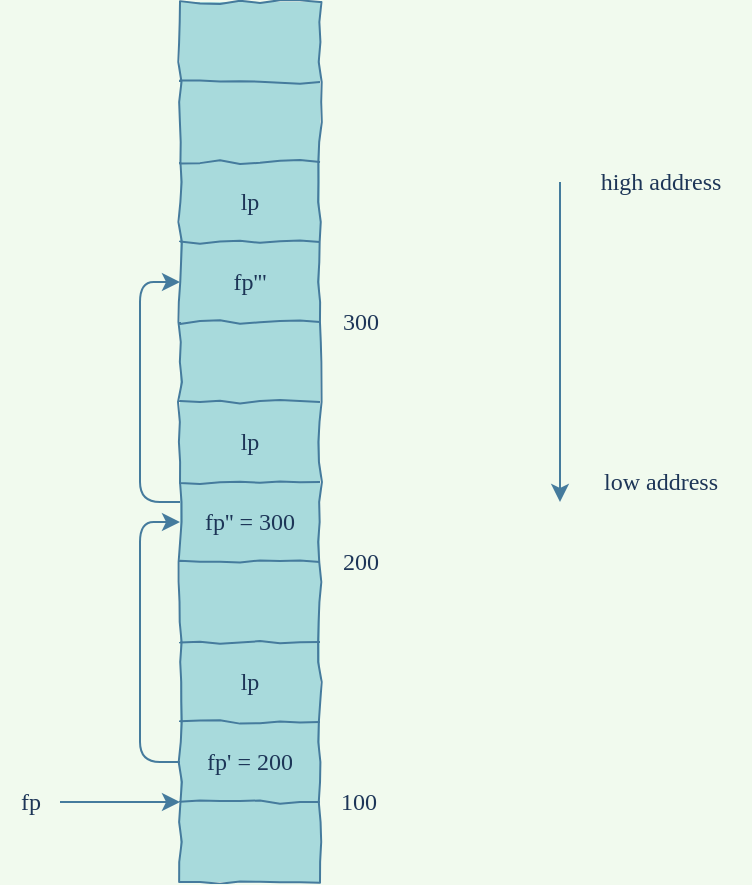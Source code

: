 <mxfile version="15.5.2" type="github">
  <diagram id="qzzveHbFKzM360SlWyRH" name="Page-1">
    <mxGraphModel dx="1074" dy="590" grid="1" gridSize="10" guides="1" tooltips="1" connect="1" arrows="1" fold="1" page="1" pageScale="1" pageWidth="827" pageHeight="1169" background="#F1FAEE" math="0" shadow="0">
      <root>
        <mxCell id="0" />
        <mxCell id="1" parent="0" />
        <mxCell id="kwKOkOC7tSV6xay0HEzO-1" value="" style="shape=table;startSize=0;container=1;collapsible=0;childLayout=tableLayout;rounded=0;sketch=0;fontColor=#1D3557;strokeColor=#457B9D;fillColor=#A8DADC;comic=1;fontFamily=Comic Sans MS;" vertex="1" parent="1">
          <mxGeometry x="380" y="80" width="70" height="440" as="geometry" />
        </mxCell>
        <mxCell id="kwKOkOC7tSV6xay0HEzO-2" value="" style="shape=partialRectangle;collapsible=0;dropTarget=0;pointerEvents=0;fillColor=none;top=0;left=0;bottom=0;right=0;points=[[0,0.5],[1,0.5]];portConstraint=eastwest;rounded=0;sketch=0;fontColor=#1D3557;strokeColor=#457B9D;fontFamily=Comic Sans MS;" vertex="1" parent="kwKOkOC7tSV6xay0HEzO-1">
          <mxGeometry width="70" height="40" as="geometry" />
        </mxCell>
        <mxCell id="kwKOkOC7tSV6xay0HEzO-3" value="" style="shape=partialRectangle;html=1;whiteSpace=wrap;connectable=0;overflow=hidden;fillColor=none;top=0;left=0;bottom=0;right=0;pointerEvents=1;rounded=0;sketch=0;fontColor=#1D3557;strokeColor=#457B9D;fontFamily=Comic Sans MS;" vertex="1" parent="kwKOkOC7tSV6xay0HEzO-2">
          <mxGeometry width="70" height="40" as="geometry">
            <mxRectangle width="70" height="40" as="alternateBounds" />
          </mxGeometry>
        </mxCell>
        <mxCell id="kwKOkOC7tSV6xay0HEzO-4" value="" style="shape=partialRectangle;collapsible=0;dropTarget=0;pointerEvents=0;fillColor=none;top=0;left=0;bottom=0;right=0;points=[[0,0.5],[1,0.5]];portConstraint=eastwest;rounded=0;sketch=0;fontColor=#1D3557;strokeColor=#457B9D;fontFamily=Comic Sans MS;" vertex="1" parent="kwKOkOC7tSV6xay0HEzO-1">
          <mxGeometry y="40" width="70" height="40" as="geometry" />
        </mxCell>
        <mxCell id="kwKOkOC7tSV6xay0HEzO-5" value="" style="shape=partialRectangle;html=1;whiteSpace=wrap;connectable=0;overflow=hidden;fillColor=none;top=0;left=0;bottom=0;right=0;pointerEvents=1;rounded=0;sketch=0;fontColor=#1D3557;strokeColor=#457B9D;fontFamily=Comic Sans MS;" vertex="1" parent="kwKOkOC7tSV6xay0HEzO-4">
          <mxGeometry width="70" height="40" as="geometry">
            <mxRectangle width="70" height="40" as="alternateBounds" />
          </mxGeometry>
        </mxCell>
        <mxCell id="kwKOkOC7tSV6xay0HEzO-6" value="" style="shape=partialRectangle;collapsible=0;dropTarget=0;pointerEvents=0;fillColor=none;top=0;left=0;bottom=0;right=0;points=[[0,0.5],[1,0.5]];portConstraint=eastwest;rounded=0;sketch=0;fontColor=#1D3557;strokeColor=#457B9D;fontFamily=Comic Sans MS;" vertex="1" parent="kwKOkOC7tSV6xay0HEzO-1">
          <mxGeometry y="80" width="70" height="40" as="geometry" />
        </mxCell>
        <mxCell id="kwKOkOC7tSV6xay0HEzO-7" value="lp" style="shape=partialRectangle;html=1;whiteSpace=wrap;connectable=0;overflow=hidden;fillColor=none;top=0;left=0;bottom=0;right=0;pointerEvents=1;rounded=0;sketch=0;fontColor=#1D3557;strokeColor=#457B9D;fontFamily=Comic Sans MS;" vertex="1" parent="kwKOkOC7tSV6xay0HEzO-6">
          <mxGeometry width="70" height="40" as="geometry">
            <mxRectangle width="70" height="40" as="alternateBounds" />
          </mxGeometry>
        </mxCell>
        <mxCell id="kwKOkOC7tSV6xay0HEzO-8" value="" style="shape=partialRectangle;collapsible=0;dropTarget=0;pointerEvents=0;fillColor=none;top=0;left=0;bottom=0;right=0;points=[[0,0.5],[1,0.5]];portConstraint=eastwest;rounded=0;sketch=0;fontColor=#1D3557;strokeColor=#457B9D;fontFamily=Comic Sans MS;" vertex="1" parent="kwKOkOC7tSV6xay0HEzO-1">
          <mxGeometry y="120" width="70" height="40" as="geometry" />
        </mxCell>
        <mxCell id="kwKOkOC7tSV6xay0HEzO-9" value="fp&#39;&#39;&#39;" style="shape=partialRectangle;html=1;whiteSpace=wrap;connectable=0;overflow=hidden;fillColor=none;top=0;left=0;bottom=0;right=0;pointerEvents=1;rounded=0;sketch=0;fontColor=#1D3557;strokeColor=#457B9D;fontFamily=Comic Sans MS;" vertex="1" parent="kwKOkOC7tSV6xay0HEzO-8">
          <mxGeometry width="70" height="40" as="geometry">
            <mxRectangle width="70" height="40" as="alternateBounds" />
          </mxGeometry>
        </mxCell>
        <mxCell id="kwKOkOC7tSV6xay0HEzO-10" value="" style="shape=partialRectangle;collapsible=0;dropTarget=0;pointerEvents=0;fillColor=none;top=0;left=0;bottom=0;right=0;points=[[0,0.5],[1,0.5]];portConstraint=eastwest;rounded=0;sketch=0;fontColor=#1D3557;strokeColor=#457B9D;fontFamily=Comic Sans MS;" vertex="1" parent="kwKOkOC7tSV6xay0HEzO-1">
          <mxGeometry y="160" width="70" height="40" as="geometry" />
        </mxCell>
        <mxCell id="kwKOkOC7tSV6xay0HEzO-11" value="" style="shape=partialRectangle;html=1;whiteSpace=wrap;connectable=0;overflow=hidden;fillColor=none;top=0;left=0;bottom=0;right=0;pointerEvents=1;rounded=0;sketch=0;fontColor=#1D3557;strokeColor=#457B9D;fontFamily=Comic Sans MS;" vertex="1" parent="kwKOkOC7tSV6xay0HEzO-10">
          <mxGeometry width="70" height="40" as="geometry">
            <mxRectangle width="70" height="40" as="alternateBounds" />
          </mxGeometry>
        </mxCell>
        <mxCell id="kwKOkOC7tSV6xay0HEzO-12" value="" style="shape=partialRectangle;collapsible=0;dropTarget=0;pointerEvents=0;fillColor=none;top=0;left=0;bottom=0;right=0;points=[[0,0.5],[1,0.5]];portConstraint=eastwest;rounded=0;sketch=0;fontColor=#1D3557;strokeColor=#457B9D;fontFamily=Comic Sans MS;" vertex="1" parent="kwKOkOC7tSV6xay0HEzO-1">
          <mxGeometry y="200" width="70" height="40" as="geometry" />
        </mxCell>
        <mxCell id="kwKOkOC7tSV6xay0HEzO-13" value="lp" style="shape=partialRectangle;html=1;whiteSpace=wrap;connectable=0;overflow=hidden;fillColor=none;top=0;left=0;bottom=0;right=0;pointerEvents=1;rounded=0;sketch=0;fontColor=#1D3557;strokeColor=#457B9D;fontFamily=Comic Sans MS;" vertex="1" parent="kwKOkOC7tSV6xay0HEzO-12">
          <mxGeometry width="70" height="40" as="geometry">
            <mxRectangle width="70" height="40" as="alternateBounds" />
          </mxGeometry>
        </mxCell>
        <mxCell id="kwKOkOC7tSV6xay0HEzO-31" style="edgeStyle=orthogonalEdgeStyle;curved=0;rounded=1;sketch=0;orthogonalLoop=1;jettySize=auto;html=1;entryX=0;entryY=0.5;entryDx=0;entryDy=0;fontFamily=Comic Sans MS;fontColor=#1D3557;strokeColor=#457B9D;fillColor=#A8DADC;" edge="1" parent="kwKOkOC7tSV6xay0HEzO-1" source="kwKOkOC7tSV6xay0HEzO-14" target="kwKOkOC7tSV6xay0HEzO-8">
          <mxGeometry relative="1" as="geometry">
            <Array as="points">
              <mxPoint x="-20" y="250" />
              <mxPoint x="-20" y="140" />
            </Array>
          </mxGeometry>
        </mxCell>
        <mxCell id="kwKOkOC7tSV6xay0HEzO-14" value="" style="shape=partialRectangle;collapsible=0;dropTarget=0;pointerEvents=0;fillColor=none;top=0;left=0;bottom=0;right=0;points=[[0,0.5],[1,0.5]];portConstraint=eastwest;rounded=0;sketch=0;fontColor=#1D3557;strokeColor=#457B9D;fontFamily=Comic Sans MS;" vertex="1" parent="kwKOkOC7tSV6xay0HEzO-1">
          <mxGeometry y="240" width="70" height="40" as="geometry" />
        </mxCell>
        <mxCell id="kwKOkOC7tSV6xay0HEzO-15" value="fp&#39;&#39; = 300" style="shape=partialRectangle;html=1;whiteSpace=wrap;connectable=0;overflow=hidden;fillColor=none;top=0;left=0;bottom=0;right=0;pointerEvents=1;rounded=0;sketch=0;fontColor=#1D3557;strokeColor=#457B9D;fontFamily=Comic Sans MS;" vertex="1" parent="kwKOkOC7tSV6xay0HEzO-14">
          <mxGeometry width="70" height="40" as="geometry">
            <mxRectangle width="70" height="40" as="alternateBounds" />
          </mxGeometry>
        </mxCell>
        <mxCell id="kwKOkOC7tSV6xay0HEzO-16" value="" style="shape=partialRectangle;collapsible=0;dropTarget=0;pointerEvents=0;fillColor=none;top=0;left=0;bottom=0;right=0;points=[[0,0.5],[1,0.5]];portConstraint=eastwest;rounded=0;sketch=0;fontColor=#1D3557;strokeColor=#457B9D;fontFamily=Comic Sans MS;" vertex="1" parent="kwKOkOC7tSV6xay0HEzO-1">
          <mxGeometry y="280" width="70" height="40" as="geometry" />
        </mxCell>
        <mxCell id="kwKOkOC7tSV6xay0HEzO-17" value="" style="shape=partialRectangle;html=1;whiteSpace=wrap;connectable=0;overflow=hidden;fillColor=none;top=0;left=0;bottom=0;right=0;pointerEvents=1;rounded=0;sketch=0;fontColor=#1D3557;strokeColor=#457B9D;fontFamily=Comic Sans MS;" vertex="1" parent="kwKOkOC7tSV6xay0HEzO-16">
          <mxGeometry width="70" height="40" as="geometry">
            <mxRectangle width="70" height="40" as="alternateBounds" />
          </mxGeometry>
        </mxCell>
        <mxCell id="kwKOkOC7tSV6xay0HEzO-18" value="" style="shape=partialRectangle;collapsible=0;dropTarget=0;pointerEvents=0;fillColor=none;top=0;left=0;bottom=0;right=0;points=[[0,0.5],[1,0.5]];portConstraint=eastwest;rounded=0;sketch=0;fontColor=#1D3557;strokeColor=#457B9D;fontFamily=Comic Sans MS;" vertex="1" parent="kwKOkOC7tSV6xay0HEzO-1">
          <mxGeometry y="320" width="70" height="40" as="geometry" />
        </mxCell>
        <mxCell id="kwKOkOC7tSV6xay0HEzO-19" value="lp" style="shape=partialRectangle;html=1;whiteSpace=wrap;connectable=0;overflow=hidden;fillColor=none;top=0;left=0;bottom=0;right=0;pointerEvents=1;rounded=0;sketch=0;fontColor=#1D3557;strokeColor=#457B9D;fontFamily=Comic Sans MS;" vertex="1" parent="kwKOkOC7tSV6xay0HEzO-18">
          <mxGeometry width="70" height="40" as="geometry">
            <mxRectangle width="70" height="40" as="alternateBounds" />
          </mxGeometry>
        </mxCell>
        <mxCell id="kwKOkOC7tSV6xay0HEzO-30" style="edgeStyle=orthogonalEdgeStyle;curved=0;rounded=1;sketch=0;orthogonalLoop=1;jettySize=auto;html=1;entryX=0;entryY=0.5;entryDx=0;entryDy=0;fontFamily=Comic Sans MS;fontColor=#1D3557;strokeColor=#457B9D;fillColor=#A8DADC;" edge="1" parent="kwKOkOC7tSV6xay0HEzO-1" source="kwKOkOC7tSV6xay0HEzO-20" target="kwKOkOC7tSV6xay0HEzO-14">
          <mxGeometry relative="1" as="geometry" />
        </mxCell>
        <mxCell id="kwKOkOC7tSV6xay0HEzO-20" value="" style="shape=partialRectangle;collapsible=0;dropTarget=0;pointerEvents=0;fillColor=none;top=0;left=0;bottom=0;right=0;points=[[0,0.5],[1,0.5]];portConstraint=eastwest;rounded=0;sketch=0;fontColor=#1D3557;strokeColor=#457B9D;fontFamily=Comic Sans MS;" vertex="1" parent="kwKOkOC7tSV6xay0HEzO-1">
          <mxGeometry y="360" width="70" height="40" as="geometry" />
        </mxCell>
        <mxCell id="kwKOkOC7tSV6xay0HEzO-21" value="fp&#39; = 200" style="shape=partialRectangle;html=1;whiteSpace=wrap;connectable=0;overflow=hidden;fillColor=none;top=0;left=0;bottom=0;right=0;pointerEvents=1;rounded=0;sketch=0;fontColor=#1D3557;strokeColor=#457B9D;fontFamily=Comic Sans MS;" vertex="1" parent="kwKOkOC7tSV6xay0HEzO-20">
          <mxGeometry width="70" height="40" as="geometry">
            <mxRectangle width="70" height="40" as="alternateBounds" />
          </mxGeometry>
        </mxCell>
        <mxCell id="kwKOkOC7tSV6xay0HEzO-22" value="" style="shape=partialRectangle;collapsible=0;dropTarget=0;pointerEvents=0;fillColor=none;top=0;left=0;bottom=0;right=0;points=[[0,0.5],[1,0.5]];portConstraint=eastwest;rounded=0;sketch=0;fontColor=#1D3557;strokeColor=#457B9D;fontFamily=Comic Sans MS;" vertex="1" parent="kwKOkOC7tSV6xay0HEzO-1">
          <mxGeometry y="400" width="70" height="40" as="geometry" />
        </mxCell>
        <mxCell id="kwKOkOC7tSV6xay0HEzO-23" value="" style="shape=partialRectangle;html=1;whiteSpace=wrap;connectable=0;overflow=hidden;fillColor=none;top=0;left=0;bottom=0;right=0;pointerEvents=1;rounded=0;sketch=0;fontColor=#1D3557;strokeColor=#457B9D;fontFamily=Comic Sans MS;" vertex="1" parent="kwKOkOC7tSV6xay0HEzO-22">
          <mxGeometry width="70" height="40" as="geometry">
            <mxRectangle width="70" height="40" as="alternateBounds" />
          </mxGeometry>
        </mxCell>
        <mxCell id="kwKOkOC7tSV6xay0HEzO-26" value="" style="edgeStyle=orthogonalEdgeStyle;curved=0;rounded=1;sketch=0;orthogonalLoop=1;jettySize=auto;html=1;fontColor=#1D3557;strokeColor=#457B9D;fillColor=#A8DADC;fontFamily=Comic Sans MS;" edge="1" parent="1" source="kwKOkOC7tSV6xay0HEzO-24" target="kwKOkOC7tSV6xay0HEzO-22">
          <mxGeometry relative="1" as="geometry">
            <Array as="points">
              <mxPoint x="370" y="480" />
              <mxPoint x="370" y="480" />
            </Array>
          </mxGeometry>
        </mxCell>
        <mxCell id="kwKOkOC7tSV6xay0HEzO-24" value="fp" style="text;html=1;align=center;verticalAlign=middle;resizable=0;points=[];autosize=1;strokeColor=none;fillColor=none;fontColor=#1D3557;fontFamily=Comic Sans MS;" vertex="1" parent="1">
          <mxGeometry x="290" y="470" width="30" height="20" as="geometry" />
        </mxCell>
        <mxCell id="kwKOkOC7tSV6xay0HEzO-27" value="" style="endArrow=classic;html=1;rounded=1;sketch=0;fontColor=#1D3557;strokeColor=#457B9D;fillColor=#A8DADC;curved=0;fontFamily=Comic Sans MS;" edge="1" parent="1">
          <mxGeometry width="50" height="50" relative="1" as="geometry">
            <mxPoint x="570" y="170" as="sourcePoint" />
            <mxPoint x="570" y="330" as="targetPoint" />
          </mxGeometry>
        </mxCell>
        <mxCell id="kwKOkOC7tSV6xay0HEzO-28" value="high address" style="text;html=1;align=center;verticalAlign=middle;resizable=0;points=[];autosize=1;strokeColor=none;fillColor=none;fontColor=#1D3557;fontFamily=Comic Sans MS;" vertex="1" parent="1">
          <mxGeometry x="575" y="160" width="90" height="20" as="geometry" />
        </mxCell>
        <mxCell id="kwKOkOC7tSV6xay0HEzO-29" value="low address" style="text;html=1;align=center;verticalAlign=middle;resizable=0;points=[];autosize=1;strokeColor=none;fillColor=none;fontColor=#1D3557;fontFamily=Comic Sans MS;" vertex="1" parent="1">
          <mxGeometry x="580" y="310" width="80" height="20" as="geometry" />
        </mxCell>
        <mxCell id="kwKOkOC7tSV6xay0HEzO-32" value="100" style="text;html=1;align=center;verticalAlign=middle;resizable=0;points=[];autosize=1;strokeColor=none;fillColor=none;fontFamily=Comic Sans MS;fontColor=#1D3557;" vertex="1" parent="1">
          <mxGeometry x="449" y="470" width="40" height="20" as="geometry" />
        </mxCell>
        <mxCell id="kwKOkOC7tSV6xay0HEzO-33" value="200" style="text;html=1;align=center;verticalAlign=middle;resizable=0;points=[];autosize=1;strokeColor=none;fillColor=none;fontFamily=Comic Sans MS;fontColor=#1D3557;" vertex="1" parent="1">
          <mxGeometry x="450" y="350" width="40" height="20" as="geometry" />
        </mxCell>
        <mxCell id="kwKOkOC7tSV6xay0HEzO-34" value="300" style="text;html=1;align=center;verticalAlign=middle;resizable=0;points=[];autosize=1;strokeColor=none;fillColor=none;fontFamily=Comic Sans MS;fontColor=#1D3557;" vertex="1" parent="1">
          <mxGeometry x="450" y="230" width="40" height="20" as="geometry" />
        </mxCell>
      </root>
    </mxGraphModel>
  </diagram>
</mxfile>
